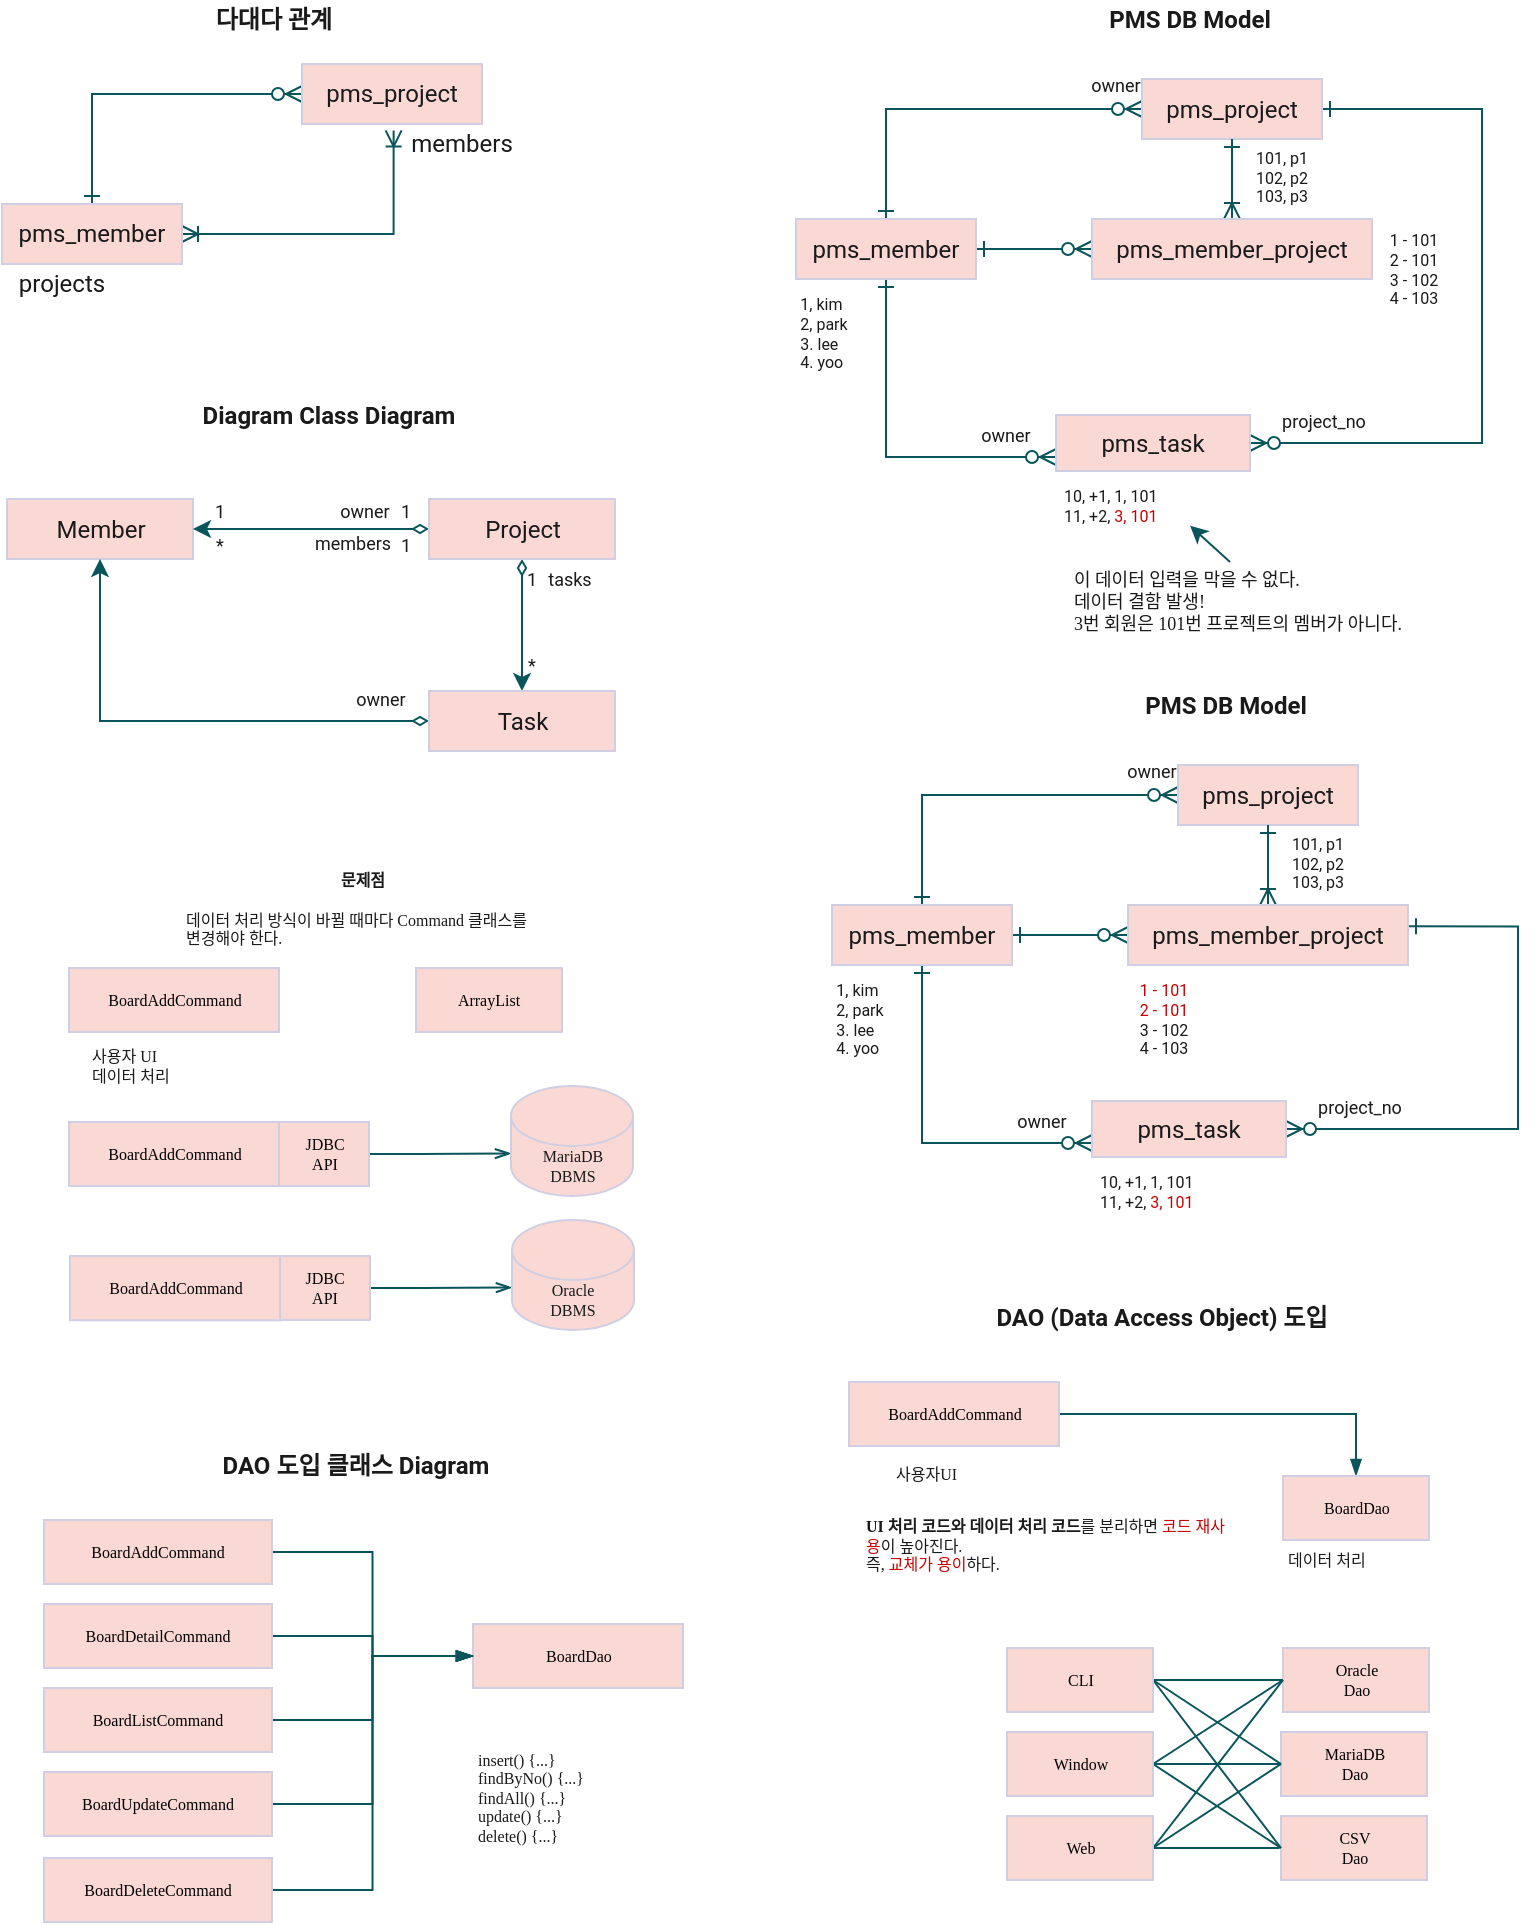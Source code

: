 <mxfile version="13.8.8" type="github">
  <diagram id="bv3CeO_tGC9_oza_UIVR" name="Page-1">
    <mxGraphModel dx="2635" dy="548" grid="0" gridSize="10" guides="1" tooltips="1" connect="1" arrows="1" fold="1" page="1" pageScale="1" pageWidth="827" pageHeight="1169" math="0" shadow="0">
      <root>
        <mxCell id="0" />
        <mxCell id="1" parent="0" />
        <mxCell id="i2YeTGJzw7r1mUH0NJK0-3" style="edgeStyle=orthogonalEdgeStyle;rounded=0;orthogonalLoop=1;jettySize=auto;html=1;entryX=0.509;entryY=1.107;entryDx=0;entryDy=0;entryPerimeter=0;endArrow=ERoneToMany;endFill=0;startArrow=ERoneToMany;startFill=0;strokeColor=#09555B;fontColor=#1A1A1A;fontFamily=Roboto;fontSource=https%3A%2F%2Ffonts.googleapis.com%2Fcss%3Ffamily%3DRoboto;" edge="1" parent="1" source="i2YeTGJzw7r1mUH0NJK0-1" target="i2YeTGJzw7r1mUH0NJK0-2">
          <mxGeometry relative="1" as="geometry" />
        </mxCell>
        <mxCell id="i2YeTGJzw7r1mUH0NJK0-4" style="edgeStyle=orthogonalEdgeStyle;rounded=0;orthogonalLoop=1;jettySize=auto;html=1;entryX=0;entryY=0.5;entryDx=0;entryDy=0;startArrow=ERone;startFill=0;endArrow=ERzeroToMany;endFill=1;strokeColor=#09555B;fontColor=#1A1A1A;fontFamily=Roboto;fontSource=https%3A%2F%2Ffonts.googleapis.com%2Fcss%3Ffamily%3DRoboto;" edge="1" parent="1" source="i2YeTGJzw7r1mUH0NJK0-1" target="i2YeTGJzw7r1mUH0NJK0-2">
          <mxGeometry relative="1" as="geometry">
            <Array as="points">
              <mxPoint x="-1574" y="87" />
            </Array>
          </mxGeometry>
        </mxCell>
        <mxCell id="i2YeTGJzw7r1mUH0NJK0-1" value="pms_member" style="rounded=0;whiteSpace=wrap;html=1;fillColor=#FAD9D5;strokeColor=#D0CEE2;fontColor=#1A1A1A;fontFamily=Roboto;fontSource=https%3A%2F%2Ffonts.googleapis.com%2Fcss%3Ffamily%3DRoboto;" vertex="1" parent="1">
          <mxGeometry x="-1619" y="142" width="90" height="30" as="geometry" />
        </mxCell>
        <mxCell id="i2YeTGJzw7r1mUH0NJK0-2" value="pms_project" style="rounded=0;whiteSpace=wrap;html=1;fillColor=#FAD9D5;strokeColor=#D0CEE2;fontColor=#1A1A1A;fontFamily=Roboto;fontSource=https%3A%2F%2Ffonts.googleapis.com%2Fcss%3Ffamily%3DRoboto;" vertex="1" parent="1">
          <mxGeometry x="-1469" y="72" width="90" height="30" as="geometry" />
        </mxCell>
        <mxCell id="i2YeTGJzw7r1mUH0NJK0-6" value="members" style="text;html=1;strokeColor=none;fillColor=none;align=center;verticalAlign=middle;whiteSpace=wrap;rounded=0;fontColor=#1A1A1A;fontFamily=Roboto;fontSource=https%3A%2F%2Ffonts.googleapis.com%2Fcss%3Ffamily%3DRoboto;" vertex="1" parent="1">
          <mxGeometry x="-1419" y="102" width="60" height="20" as="geometry" />
        </mxCell>
        <mxCell id="i2YeTGJzw7r1mUH0NJK0-7" value="projects" style="text;html=1;strokeColor=none;fillColor=none;align=center;verticalAlign=middle;whiteSpace=wrap;rounded=0;fontColor=#1A1A1A;fontFamily=Roboto;fontSource=https%3A%2F%2Ffonts.googleapis.com%2Fcss%3Ffamily%3DRoboto;" vertex="1" parent="1">
          <mxGeometry x="-1619" y="172" width="60" height="20" as="geometry" />
        </mxCell>
        <mxCell id="i2YeTGJzw7r1mUH0NJK0-9" style="edgeStyle=orthogonalEdgeStyle;rounded=0;orthogonalLoop=1;jettySize=auto;html=1;entryX=0;entryY=0.5;entryDx=0;entryDy=0;startArrow=ERone;startFill=0;endArrow=ERzeroToMany;endFill=1;strokeColor=#09555B;fontColor=#1A1A1A;fontFamily=Roboto;fontSource=https%3A%2F%2Ffonts.googleapis.com%2Fcss%3Ffamily%3DRoboto;" edge="1" parent="1" source="i2YeTGJzw7r1mUH0NJK0-10" target="i2YeTGJzw7r1mUH0NJK0-11">
          <mxGeometry relative="1" as="geometry">
            <Array as="points">
              <mxPoint x="-1177" y="94.5" />
            </Array>
          </mxGeometry>
        </mxCell>
        <mxCell id="i2YeTGJzw7r1mUH0NJK0-15" style="edgeStyle=orthogonalEdgeStyle;curved=0;rounded=1;sketch=0;orthogonalLoop=1;jettySize=auto;html=1;entryX=0;entryY=0.5;entryDx=0;entryDy=0;endArrow=ERzeroToMany;endFill=1;startArrow=ERone;startFill=0;strokeColor=#09555B;fontColor=#1A1A1A;fontFamily=Roboto;fontSource=https%3A%2F%2Ffonts.googleapis.com%2Fcss%3Ffamily%3DRoboto;" edge="1" parent="1" source="i2YeTGJzw7r1mUH0NJK0-10" target="i2YeTGJzw7r1mUH0NJK0-14">
          <mxGeometry relative="1" as="geometry" />
        </mxCell>
        <mxCell id="i2YeTGJzw7r1mUH0NJK0-22" style="edgeStyle=orthogonalEdgeStyle;rounded=0;sketch=0;orthogonalLoop=1;jettySize=auto;html=1;entryX=0;entryY=0.75;entryDx=0;entryDy=0;fontSize=12;endArrow=ERzeroToMany;endFill=1;startArrow=ERone;startFill=0;strokeColor=#09555B;fontColor=#1A1A1A;fontFamily=Roboto;fontSource=https%3A%2F%2Ffonts.googleapis.com%2Fcss%3Ffamily%3DRoboto;" edge="1" parent="1" source="i2YeTGJzw7r1mUH0NJK0-10" target="i2YeTGJzw7r1mUH0NJK0-21">
          <mxGeometry relative="1" as="geometry">
            <Array as="points">
              <mxPoint x="-1177" y="268.5" />
            </Array>
          </mxGeometry>
        </mxCell>
        <mxCell id="i2YeTGJzw7r1mUH0NJK0-10" value="pms_member" style="rounded=0;whiteSpace=wrap;html=1;fillColor=#FAD9D5;strokeColor=#D0CEE2;fontColor=#1A1A1A;fontFamily=Roboto;fontSource=https%3A%2F%2Ffonts.googleapis.com%2Fcss%3Ffamily%3DRoboto;" vertex="1" parent="1">
          <mxGeometry x="-1222" y="149.5" width="90" height="30" as="geometry" />
        </mxCell>
        <mxCell id="i2YeTGJzw7r1mUH0NJK0-24" style="edgeStyle=orthogonalEdgeStyle;rounded=0;sketch=0;orthogonalLoop=1;jettySize=auto;html=1;fontSize=12;entryX=1;entryY=0.5;entryDx=0;entryDy=0;endArrow=ERzeroToMany;endFill=1;startArrow=ERone;startFill=0;strokeColor=#09555B;fontColor=#1A1A1A;fontFamily=Roboto;fontSource=https%3A%2F%2Ffonts.googleapis.com%2Fcss%3Ffamily%3DRoboto;" edge="1" parent="1" source="i2YeTGJzw7r1mUH0NJK0-11" target="i2YeTGJzw7r1mUH0NJK0-21">
          <mxGeometry relative="1" as="geometry">
            <mxPoint x="-900.2" y="271.1" as="targetPoint" />
            <Array as="points">
              <mxPoint x="-879" y="94.5" />
              <mxPoint x="-879" y="261.5" />
            </Array>
          </mxGeometry>
        </mxCell>
        <mxCell id="i2YeTGJzw7r1mUH0NJK0-11" value="pms_project" style="rounded=0;whiteSpace=wrap;html=1;fillColor=#FAD9D5;strokeColor=#D0CEE2;fontColor=#1A1A1A;fontFamily=Roboto;fontSource=https%3A%2F%2Ffonts.googleapis.com%2Fcss%3Ffamily%3DRoboto;" vertex="1" parent="1">
          <mxGeometry x="-1049" y="79.5" width="90" height="30" as="geometry" />
        </mxCell>
        <mxCell id="i2YeTGJzw7r1mUH0NJK0-16" style="edgeStyle=orthogonalEdgeStyle;curved=0;rounded=1;sketch=0;orthogonalLoop=1;jettySize=auto;html=1;entryX=0.5;entryY=1;entryDx=0;entryDy=0;startArrow=ERoneToMany;startFill=0;endArrow=ERone;endFill=0;strokeColor=#09555B;fontColor=#1A1A1A;fontFamily=Roboto;fontSource=https%3A%2F%2Ffonts.googleapis.com%2Fcss%3Ffamily%3DRoboto;" edge="1" parent="1" source="i2YeTGJzw7r1mUH0NJK0-14" target="i2YeTGJzw7r1mUH0NJK0-11">
          <mxGeometry relative="1" as="geometry" />
        </mxCell>
        <mxCell id="i2YeTGJzw7r1mUH0NJK0-14" value="pms_member_project" style="rounded=0;whiteSpace=wrap;html=1;fillColor=#FAD9D5;strokeColor=#D0CEE2;fontColor=#1A1A1A;fontFamily=Roboto;fontSource=https%3A%2F%2Ffonts.googleapis.com%2Fcss%3Ffamily%3DRoboto;" vertex="1" parent="1">
          <mxGeometry x="-1074" y="149.5" width="140" height="30" as="geometry" />
        </mxCell>
        <mxCell id="i2YeTGJzw7r1mUH0NJK0-18" value="owner" style="text;html=1;strokeColor=none;fillColor=none;align=center;verticalAlign=middle;whiteSpace=wrap;rounded=0;sketch=0;fontSize=9;fontColor=#1A1A1A;fontFamily=Roboto;fontSource=https%3A%2F%2Ffonts.googleapis.com%2Fcss%3Ffamily%3DRoboto;" vertex="1" parent="1">
          <mxGeometry x="-1082" y="72.5" width="40" height="20" as="geometry" />
        </mxCell>
        <mxCell id="i2YeTGJzw7r1mUH0NJK0-19" value="다대다 관계" style="text;html=1;strokeColor=none;fillColor=none;align=center;verticalAlign=middle;whiteSpace=wrap;rounded=0;sketch=0;fontSize=12;fontStyle=1;fontColor=#1A1A1A;fontFamily=Noto Sans KR;fontSource=https%3A%2F%2Ffonts.googleapis.com%2Fcss%3Ffamily%3DNoto%2BSans%2BKR;" vertex="1" parent="1">
          <mxGeometry x="-1540" y="40" width="114" height="20" as="geometry" />
        </mxCell>
        <mxCell id="i2YeTGJzw7r1mUH0NJK0-20" value="PMS DB Model" style="text;html=1;strokeColor=none;fillColor=none;align=center;verticalAlign=middle;whiteSpace=wrap;rounded=0;sketch=0;fontSize=12;fontStyle=1;fontColor=#1A1A1A;fontFamily=Roboto;fontSource=https%3A%2F%2Ffonts.googleapis.com%2Fcss%3Ffamily%3DRoboto;" vertex="1" parent="1">
          <mxGeometry x="-1082" y="40" width="114" height="20" as="geometry" />
        </mxCell>
        <mxCell id="i2YeTGJzw7r1mUH0NJK0-21" value="pms_task" style="rounded=0;whiteSpace=wrap;html=1;sketch=0;fontSize=12;fillColor=#FAD9D5;strokeColor=#D0CEE2;fontColor=#1A1A1A;fontFamily=Roboto;fontSource=https%3A%2F%2Ffonts.googleapis.com%2Fcss%3Ffamily%3DRoboto;" vertex="1" parent="1">
          <mxGeometry x="-1092" y="247.5" width="97" height="28" as="geometry" />
        </mxCell>
        <mxCell id="i2YeTGJzw7r1mUH0NJK0-25" value="Diagram Class Diagram" style="text;html=1;strokeColor=none;fillColor=none;align=center;verticalAlign=middle;whiteSpace=wrap;rounded=0;sketch=0;fontSize=12;fontStyle=1;fontColor=#1A1A1A;fontFamily=Roboto;fontSource=https%3A%2F%2Ffonts.googleapis.com%2Fcss%3Ffamily%3DRoboto;" vertex="1" parent="1">
          <mxGeometry x="-1532.5" y="237.5" width="153" height="20" as="geometry" />
        </mxCell>
        <mxCell id="i2YeTGJzw7r1mUH0NJK0-26" value="Member" style="rounded=0;whiteSpace=wrap;html=1;sketch=0;fontSize=12;fillColor=#FAD9D5;strokeColor=#D0CEE2;fontColor=#1A1A1A;fontFamily=Roboto;fontSource=https%3A%2F%2Ffonts.googleapis.com%2Fcss%3Ffamily%3DRoboto;" vertex="1" parent="1">
          <mxGeometry x="-1616.5" y="289.5" width="93" height="30" as="geometry" />
        </mxCell>
        <mxCell id="i2YeTGJzw7r1mUH0NJK0-29" style="edgeStyle=orthogonalEdgeStyle;curved=0;rounded=1;sketch=0;orthogonalLoop=1;jettySize=auto;html=1;entryX=1;entryY=0.5;entryDx=0;entryDy=0;startArrow=diamondThin;startFill=0;strokeColor=#09555B;fontColor=#1A1A1A;fontFamily=Roboto;fontSource=https%3A%2F%2Ffonts.googleapis.com%2Fcss%3Ffamily%3DRoboto;" edge="1" parent="1" source="i2YeTGJzw7r1mUH0NJK0-27" target="i2YeTGJzw7r1mUH0NJK0-26">
          <mxGeometry relative="1" as="geometry" />
        </mxCell>
        <mxCell id="i2YeTGJzw7r1mUH0NJK0-30" style="edgeStyle=orthogonalEdgeStyle;curved=0;rounded=1;sketch=0;orthogonalLoop=1;jettySize=auto;html=1;startArrow=diamondThin;startFill=0;strokeColor=#09555B;fontColor=#1A1A1A;fontFamily=Roboto;fontSource=https%3A%2F%2Ffonts.googleapis.com%2Fcss%3Ffamily%3DRoboto;" edge="1" parent="1" source="i2YeTGJzw7r1mUH0NJK0-27" target="i2YeTGJzw7r1mUH0NJK0-28">
          <mxGeometry relative="1" as="geometry" />
        </mxCell>
        <mxCell id="i2YeTGJzw7r1mUH0NJK0-27" value="Project" style="rounded=0;whiteSpace=wrap;html=1;sketch=0;fontSize=12;fillColor=#FAD9D5;strokeColor=#D0CEE2;fontColor=#1A1A1A;fontFamily=Roboto;fontSource=https%3A%2F%2Ffonts.googleapis.com%2Fcss%3Ffamily%3DRoboto;" vertex="1" parent="1">
          <mxGeometry x="-1405.5" y="289.5" width="93" height="30" as="geometry" />
        </mxCell>
        <mxCell id="i2YeTGJzw7r1mUH0NJK0-31" style="edgeStyle=orthogonalEdgeStyle;rounded=0;sketch=0;orthogonalLoop=1;jettySize=auto;html=1;startArrow=diamondThin;startFill=0;strokeColor=#09555B;fontColor=#1A1A1A;fontFamily=Roboto;fontSource=https%3A%2F%2Ffonts.googleapis.com%2Fcss%3Ffamily%3DRoboto;" edge="1" parent="1" source="i2YeTGJzw7r1mUH0NJK0-28" target="i2YeTGJzw7r1mUH0NJK0-26">
          <mxGeometry relative="1" as="geometry" />
        </mxCell>
        <mxCell id="i2YeTGJzw7r1mUH0NJK0-28" value="Task" style="rounded=0;whiteSpace=wrap;html=1;sketch=0;fontSize=12;fillColor=#FAD9D5;strokeColor=#D0CEE2;fontColor=#1A1A1A;fontFamily=Roboto;fontSource=https%3A%2F%2Ffonts.googleapis.com%2Fcss%3Ffamily%3DRoboto;" vertex="1" parent="1">
          <mxGeometry x="-1405.5" y="385.5" width="93" height="30" as="geometry" />
        </mxCell>
        <mxCell id="i2YeTGJzw7r1mUH0NJK0-32" value="tasks" style="text;html=1;strokeColor=none;fillColor=none;align=center;verticalAlign=middle;whiteSpace=wrap;rounded=0;sketch=0;fontSize=9;fontColor=#1A1A1A;fontFamily=Roboto;fontSource=https%3A%2F%2Ffonts.googleapis.com%2Fcss%3Ffamily%3DRoboto;" vertex="1" parent="1">
          <mxGeometry x="-1355.5" y="319.5" width="40" height="20" as="geometry" />
        </mxCell>
        <mxCell id="i2YeTGJzw7r1mUH0NJK0-33" value="members" style="text;html=1;strokeColor=none;fillColor=none;align=center;verticalAlign=middle;whiteSpace=wrap;rounded=0;sketch=0;fontSize=9;fontColor=#1A1A1A;fontFamily=Roboto;fontSource=https%3A%2F%2Ffonts.googleapis.com%2Fcss%3Ffamily%3DRoboto;" vertex="1" parent="1">
          <mxGeometry x="-1464.5" y="301.5" width="40.5" height="20" as="geometry" />
        </mxCell>
        <mxCell id="i2YeTGJzw7r1mUH0NJK0-34" value="owner" style="text;html=1;strokeColor=none;fillColor=none;align=center;verticalAlign=middle;whiteSpace=wrap;rounded=0;sketch=0;fontSize=9;fontColor=#1A1A1A;fontFamily=Roboto;fontSource=https%3A%2F%2Ffonts.googleapis.com%2Fcss%3Ffamily%3DRoboto;" vertex="1" parent="1">
          <mxGeometry x="-1458.5" y="285.5" width="40.5" height="20" as="geometry" />
        </mxCell>
        <mxCell id="i2YeTGJzw7r1mUH0NJK0-35" value="owner" style="text;html=1;strokeColor=none;fillColor=none;align=center;verticalAlign=middle;whiteSpace=wrap;rounded=0;sketch=0;fontSize=9;fontColor=#1A1A1A;fontFamily=Roboto;fontSource=https%3A%2F%2Ffonts.googleapis.com%2Fcss%3Ffamily%3DRoboto;" vertex="1" parent="1">
          <mxGeometry x="-1450" y="379.5" width="40.5" height="20" as="geometry" />
        </mxCell>
        <mxCell id="i2YeTGJzw7r1mUH0NJK0-41" value="&lt;font style=&quot;font-size: 9px&quot;&gt;1&lt;/font&gt;" style="text;html=1;strokeColor=none;fillColor=none;align=center;verticalAlign=middle;whiteSpace=wrap;rounded=0;sketch=0;fontSize=8;fontColor=#1A1A1A;fontFamily=Roboto;fontSource=https%3A%2F%2Ffonts.googleapis.com%2Fcss%3Ffamily%3DRoboto;" vertex="1" parent="1">
          <mxGeometry x="-1516.5" y="289.5" width="12" height="13" as="geometry" />
        </mxCell>
        <mxCell id="i2YeTGJzw7r1mUH0NJK0-42" value="&lt;font style=&quot;font-size: 9px&quot;&gt;1&lt;/font&gt;" style="text;html=1;strokeColor=none;fillColor=none;align=center;verticalAlign=middle;whiteSpace=wrap;rounded=0;sketch=0;fontSize=8;fontColor=#1A1A1A;fontFamily=Roboto;fontSource=https%3A%2F%2Ffonts.googleapis.com%2Fcss%3Ffamily%3DRoboto;" vertex="1" parent="1">
          <mxGeometry x="-1423.5" y="289" width="12" height="13" as="geometry" />
        </mxCell>
        <mxCell id="i2YeTGJzw7r1mUH0NJK0-43" value="&lt;font style=&quot;font-size: 9px&quot;&gt;*&lt;/font&gt;" style="text;html=1;strokeColor=none;fillColor=none;align=center;verticalAlign=middle;whiteSpace=wrap;rounded=0;sketch=0;fontSize=8;fontColor=#1A1A1A;fontFamily=Roboto;fontSource=https%3A%2F%2Ffonts.googleapis.com%2Fcss%3Ffamily%3DRoboto;" vertex="1" parent="1">
          <mxGeometry x="-1516.5" y="306.5" width="12" height="13" as="geometry" />
        </mxCell>
        <mxCell id="i2YeTGJzw7r1mUH0NJK0-44" value="&lt;font style=&quot;font-size: 9px&quot;&gt;1&lt;/font&gt;" style="text;html=1;strokeColor=none;fillColor=none;align=center;verticalAlign=middle;whiteSpace=wrap;rounded=0;sketch=0;fontSize=8;fontColor=#1A1A1A;fontFamily=Roboto;fontSource=https%3A%2F%2Ffonts.googleapis.com%2Fcss%3Ffamily%3DRoboto;" vertex="1" parent="1">
          <mxGeometry x="-1423.5" y="306.5" width="12" height="13" as="geometry" />
        </mxCell>
        <mxCell id="i2YeTGJzw7r1mUH0NJK0-45" value="&lt;font style=&quot;font-size: 9px&quot;&gt;1&lt;/font&gt;" style="text;html=1;strokeColor=none;fillColor=none;align=center;verticalAlign=middle;whiteSpace=wrap;rounded=0;sketch=0;fontSize=8;fontColor=#1A1A1A;fontFamily=Roboto;fontSource=https%3A%2F%2Ffonts.googleapis.com%2Fcss%3Ffamily%3DRoboto;" vertex="1" parent="1">
          <mxGeometry x="-1360.5" y="323" width="12" height="13" as="geometry" />
        </mxCell>
        <mxCell id="i2YeTGJzw7r1mUH0NJK0-46" value="&lt;font style=&quot;font-size: 9px&quot;&gt;*&lt;/font&gt;" style="text;html=1;strokeColor=none;fillColor=none;align=center;verticalAlign=middle;whiteSpace=wrap;rounded=0;sketch=0;fontSize=8;fontColor=#1A1A1A;fontFamily=Roboto;fontSource=https%3A%2F%2Ffonts.googleapis.com%2Fcss%3Ffamily%3DRoboto;" vertex="1" parent="1">
          <mxGeometry x="-1360.5" y="366.5" width="12" height="13" as="geometry" />
        </mxCell>
        <mxCell id="i2YeTGJzw7r1mUH0NJK0-49" value="owner" style="text;html=1;strokeColor=none;fillColor=none;align=center;verticalAlign=middle;whiteSpace=wrap;rounded=0;sketch=0;fontSize=9;fontColor=#1A1A1A;fontFamily=Roboto;fontSource=https%3A%2F%2Ffonts.googleapis.com%2Fcss%3Ffamily%3DRoboto;" vertex="1" parent="1">
          <mxGeometry x="-1137" y="247.5" width="40" height="20" as="geometry" />
        </mxCell>
        <mxCell id="i2YeTGJzw7r1mUH0NJK0-50" value="project_no" style="text;html=1;strokeColor=none;fillColor=none;align=center;verticalAlign=middle;whiteSpace=wrap;rounded=0;sketch=0;fontSize=9;fontColor=#1A1A1A;fontFamily=Roboto;fontSource=https%3A%2F%2Ffonts.googleapis.com%2Fcss%3Ffamily%3DRoboto;" vertex="1" parent="1">
          <mxGeometry x="-984" y="241" width="52" height="20" as="geometry" />
        </mxCell>
        <mxCell id="i2YeTGJzw7r1mUH0NJK0-51" value="&lt;font style=&quot;font-size: 8px&quot;&gt;101, p1&lt;br style=&quot;font-size: 8px&quot;&gt;102, p2&lt;br style=&quot;font-size: 8px&quot;&gt;103, p3&lt;/font&gt;" style="text;html=1;strokeColor=none;fillColor=none;align=center;verticalAlign=middle;whiteSpace=wrap;rounded=0;sketch=0;fontSize=8;fontFamily=Roboto;fontSource=https%3A%2F%2Ffonts.googleapis.com%2Fcss%3Ffamily%3DRoboto;fontColor=#1A1A1A;" vertex="1" parent="1">
          <mxGeometry x="-1005" y="119" width="52" height="20" as="geometry" />
        </mxCell>
        <mxCell id="i2YeTGJzw7r1mUH0NJK0-52" value="&lt;div style=&quot;text-align: left&quot;&gt;&lt;span&gt;1, kim&lt;/span&gt;&lt;/div&gt;&lt;div style=&quot;text-align: left&quot;&gt;&lt;span&gt;2, park&lt;/span&gt;&lt;/div&gt;&lt;div style=&quot;text-align: left&quot;&gt;&lt;span&gt;3. lee&lt;/span&gt;&lt;/div&gt;&lt;div style=&quot;text-align: left&quot;&gt;&lt;span&gt;4. yoo&lt;/span&gt;&lt;/div&gt;" style="text;html=1;strokeColor=none;fillColor=none;align=center;verticalAlign=middle;whiteSpace=wrap;rounded=0;sketch=0;fontSize=8;fontFamily=Roboto;fontSource=https%3A%2F%2Ffonts.googleapis.com%2Fcss%3Ffamily%3DRoboto;fontColor=#1A1A1A;" vertex="1" parent="1">
          <mxGeometry x="-1234" y="197" width="52" height="20" as="geometry" />
        </mxCell>
        <mxCell id="i2YeTGJzw7r1mUH0NJK0-53" value="&lt;div style=&quot;text-align: left&quot;&gt;&lt;span&gt;1 - 101&lt;/span&gt;&lt;/div&gt;&lt;div style=&quot;text-align: left&quot;&gt;&lt;span&gt;2 - 101&lt;/span&gt;&lt;/div&gt;&lt;div style=&quot;text-align: left&quot;&gt;&lt;span&gt;3 - 102&lt;/span&gt;&lt;/div&gt;&lt;div style=&quot;text-align: left&quot;&gt;&lt;span&gt;4 - 103&lt;/span&gt;&lt;/div&gt;" style="text;html=1;strokeColor=none;fillColor=none;align=center;verticalAlign=middle;whiteSpace=wrap;rounded=0;sketch=0;fontSize=8;fontFamily=Roboto;fontSource=https%3A%2F%2Ffonts.googleapis.com%2Fcss%3Ffamily%3DRoboto;fontColor=#1A1A1A;" vertex="1" parent="1">
          <mxGeometry x="-939" y="165" width="52" height="20" as="geometry" />
        </mxCell>
        <mxCell id="i2YeTGJzw7r1mUH0NJK0-55" value="&lt;div&gt;10, +1, 1, 101&lt;/div&gt;&lt;div&gt;11, +2, &lt;font color=&quot;#cc0000&quot;&gt;3, 101&lt;/font&gt;&lt;/div&gt;" style="text;html=1;strokeColor=none;fillColor=none;align=left;verticalAlign=middle;whiteSpace=wrap;rounded=0;sketch=0;fontSize=8;fontFamily=Roboto;fontSource=https%3A%2F%2Ffonts.googleapis.com%2Fcss%3Ffamily%3DRoboto;fontColor=#1A1A1A;" vertex="1" parent="1">
          <mxGeometry x="-1090" y="283" width="68" height="20" as="geometry" />
        </mxCell>
        <mxCell id="i2YeTGJzw7r1mUH0NJK0-56" value="&lt;font style=&quot;font-size: 9px&quot;&gt;이 데이터 입력을 막을 수 없다. &lt;br style=&quot;font-size: 9px&quot;&gt;데이터 결함 발생!&lt;br style=&quot;font-size: 9px&quot;&gt;3번 회원은 101번 프로젝트의 멤버가 아니다.&lt;/font&gt;" style="text;html=1;strokeColor=none;fillColor=none;align=left;verticalAlign=middle;whiteSpace=wrap;rounded=0;sketch=0;fontSize=8;fontColor=#1A1A1A;fontFamily=Noto Sans KR;fontSource=https%3A%2F%2Ffonts.googleapis.com%2Fcss%3Ffamily%3DNoto%2BSans%2BKR;" vertex="1" parent="1">
          <mxGeometry x="-1085" y="321" width="204" height="40" as="geometry" />
        </mxCell>
        <mxCell id="i2YeTGJzw7r1mUH0NJK0-58" value="" style="endArrow=classic;html=1;fontSize=8;fontColor=#1A1A1A;entryX=0.956;entryY=0.99;entryDx=0;entryDy=0;entryPerimeter=0;strokeColor=#09555B;fontFamily=Roboto;fontSource=https%3A%2F%2Ffonts.googleapis.com%2Fcss%3Ffamily%3DRoboto;" edge="1" parent="1" source="i2YeTGJzw7r1mUH0NJK0-56" target="i2YeTGJzw7r1mUH0NJK0-55">
          <mxGeometry width="50" height="50" relative="1" as="geometry">
            <mxPoint x="-1011" y="322" as="sourcePoint" />
            <mxPoint x="-961" y="272" as="targetPoint" />
          </mxGeometry>
        </mxCell>
        <mxCell id="i2YeTGJzw7r1mUH0NJK0-60" style="edgeStyle=orthogonalEdgeStyle;rounded=0;orthogonalLoop=1;jettySize=auto;html=1;entryX=0;entryY=0.5;entryDx=0;entryDy=0;startArrow=ERone;startFill=0;endArrow=ERzeroToMany;endFill=1;strokeColor=#09555B;fontColor=#1A1A1A;fontFamily=Roboto;fontSource=https%3A%2F%2Ffonts.googleapis.com%2Fcss%3Ffamily%3DRoboto;" edge="1" parent="1" source="i2YeTGJzw7r1mUH0NJK0-63" target="i2YeTGJzw7r1mUH0NJK0-65">
          <mxGeometry relative="1" as="geometry">
            <Array as="points">
              <mxPoint x="-1159" y="437.5" />
            </Array>
          </mxGeometry>
        </mxCell>
        <mxCell id="i2YeTGJzw7r1mUH0NJK0-61" style="edgeStyle=orthogonalEdgeStyle;curved=0;rounded=1;sketch=0;orthogonalLoop=1;jettySize=auto;html=1;entryX=0;entryY=0.5;entryDx=0;entryDy=0;endArrow=ERzeroToMany;endFill=1;startArrow=ERone;startFill=0;strokeColor=#09555B;fontColor=#1A1A1A;fontFamily=Roboto;fontSource=https%3A%2F%2Ffonts.googleapis.com%2Fcss%3Ffamily%3DRoboto;" edge="1" parent="1" source="i2YeTGJzw7r1mUH0NJK0-63" target="i2YeTGJzw7r1mUH0NJK0-67">
          <mxGeometry relative="1" as="geometry" />
        </mxCell>
        <mxCell id="i2YeTGJzw7r1mUH0NJK0-62" style="edgeStyle=orthogonalEdgeStyle;rounded=0;sketch=0;orthogonalLoop=1;jettySize=auto;html=1;entryX=0;entryY=0.75;entryDx=0;entryDy=0;fontSize=12;endArrow=ERzeroToMany;endFill=1;startArrow=ERone;startFill=0;strokeColor=#09555B;fontColor=#1A1A1A;fontFamily=Roboto;fontSource=https%3A%2F%2Ffonts.googleapis.com%2Fcss%3Ffamily%3DRoboto;" edge="1" parent="1" source="i2YeTGJzw7r1mUH0NJK0-63" target="i2YeTGJzw7r1mUH0NJK0-70">
          <mxGeometry relative="1" as="geometry">
            <Array as="points">
              <mxPoint x="-1159" y="611.5" />
            </Array>
          </mxGeometry>
        </mxCell>
        <mxCell id="i2YeTGJzw7r1mUH0NJK0-63" value="pms_member" style="rounded=0;whiteSpace=wrap;html=1;fillColor=#FAD9D5;strokeColor=#D0CEE2;fontColor=#1A1A1A;fontFamily=Roboto;fontSource=https%3A%2F%2Ffonts.googleapis.com%2Fcss%3Ffamily%3DRoboto;" vertex="1" parent="1">
          <mxGeometry x="-1204" y="492.5" width="90" height="30" as="geometry" />
        </mxCell>
        <mxCell id="i2YeTGJzw7r1mUH0NJK0-64" style="edgeStyle=orthogonalEdgeStyle;rounded=0;sketch=0;orthogonalLoop=1;jettySize=auto;html=1;fontSize=12;entryX=1;entryY=0.5;entryDx=0;entryDy=0;endArrow=ERzeroToMany;endFill=1;startArrow=ERone;startFill=0;strokeColor=#09555B;fontColor=#1A1A1A;fontFamily=Roboto;fontSource=https%3A%2F%2Ffonts.googleapis.com%2Fcss%3Ffamily%3DRoboto;exitX=1;exitY=0.356;exitDx=0;exitDy=0;exitPerimeter=0;" edge="1" parent="1" source="i2YeTGJzw7r1mUH0NJK0-67" target="i2YeTGJzw7r1mUH0NJK0-70">
          <mxGeometry relative="1" as="geometry">
            <mxPoint x="-882.2" y="614.1" as="targetPoint" />
            <Array as="points">
              <mxPoint x="-861" y="503" />
              <mxPoint x="-861" y="605" />
            </Array>
          </mxGeometry>
        </mxCell>
        <mxCell id="i2YeTGJzw7r1mUH0NJK0-65" value="pms_project" style="rounded=0;whiteSpace=wrap;html=1;fillColor=#FAD9D5;strokeColor=#D0CEE2;fontColor=#1A1A1A;fontFamily=Roboto;fontSource=https%3A%2F%2Ffonts.googleapis.com%2Fcss%3Ffamily%3DRoboto;" vertex="1" parent="1">
          <mxGeometry x="-1031" y="422.5" width="90" height="30" as="geometry" />
        </mxCell>
        <mxCell id="i2YeTGJzw7r1mUH0NJK0-66" style="edgeStyle=orthogonalEdgeStyle;curved=0;rounded=1;sketch=0;orthogonalLoop=1;jettySize=auto;html=1;entryX=0.5;entryY=1;entryDx=0;entryDy=0;startArrow=ERoneToMany;startFill=0;endArrow=ERone;endFill=0;strokeColor=#09555B;fontColor=#1A1A1A;fontFamily=Roboto;fontSource=https%3A%2F%2Ffonts.googleapis.com%2Fcss%3Ffamily%3DRoboto;" edge="1" parent="1" source="i2YeTGJzw7r1mUH0NJK0-67" target="i2YeTGJzw7r1mUH0NJK0-65">
          <mxGeometry relative="1" as="geometry" />
        </mxCell>
        <mxCell id="i2YeTGJzw7r1mUH0NJK0-67" value="pms_member_project" style="rounded=0;whiteSpace=wrap;html=1;fillColor=#FAD9D5;strokeColor=#D0CEE2;fontColor=#1A1A1A;fontFamily=Roboto;fontSource=https%3A%2F%2Ffonts.googleapis.com%2Fcss%3Ffamily%3DRoboto;" vertex="1" parent="1">
          <mxGeometry x="-1056" y="492.5" width="140" height="30" as="geometry" />
        </mxCell>
        <mxCell id="i2YeTGJzw7r1mUH0NJK0-68" value="owner" style="text;html=1;strokeColor=none;fillColor=none;align=center;verticalAlign=middle;whiteSpace=wrap;rounded=0;sketch=0;fontSize=9;fontColor=#1A1A1A;fontFamily=Roboto;fontSource=https%3A%2F%2Ffonts.googleapis.com%2Fcss%3Ffamily%3DRoboto;" vertex="1" parent="1">
          <mxGeometry x="-1064" y="415.5" width="40" height="20" as="geometry" />
        </mxCell>
        <mxCell id="i2YeTGJzw7r1mUH0NJK0-69" value="PMS DB Model" style="text;html=1;strokeColor=none;fillColor=none;align=center;verticalAlign=middle;whiteSpace=wrap;rounded=0;sketch=0;fontSize=12;fontStyle=1;fontColor=#1A1A1A;fontFamily=Roboto;fontSource=https%3A%2F%2Ffonts.googleapis.com%2Fcss%3Ffamily%3DRoboto;" vertex="1" parent="1">
          <mxGeometry x="-1064" y="383" width="114" height="20" as="geometry" />
        </mxCell>
        <mxCell id="i2YeTGJzw7r1mUH0NJK0-70" value="pms_task" style="rounded=0;whiteSpace=wrap;html=1;sketch=0;fontSize=12;fillColor=#FAD9D5;strokeColor=#D0CEE2;fontColor=#1A1A1A;fontFamily=Roboto;fontSource=https%3A%2F%2Ffonts.googleapis.com%2Fcss%3Ffamily%3DRoboto;" vertex="1" parent="1">
          <mxGeometry x="-1074" y="590.5" width="97" height="28" as="geometry" />
        </mxCell>
        <mxCell id="i2YeTGJzw7r1mUH0NJK0-71" value="owner" style="text;html=1;strokeColor=none;fillColor=none;align=center;verticalAlign=middle;whiteSpace=wrap;rounded=0;sketch=0;fontSize=9;fontColor=#1A1A1A;fontFamily=Roboto;fontSource=https%3A%2F%2Ffonts.googleapis.com%2Fcss%3Ffamily%3DRoboto;" vertex="1" parent="1">
          <mxGeometry x="-1119" y="590.5" width="40" height="20" as="geometry" />
        </mxCell>
        <mxCell id="i2YeTGJzw7r1mUH0NJK0-72" value="project_no" style="text;html=1;strokeColor=none;fillColor=none;align=center;verticalAlign=middle;whiteSpace=wrap;rounded=0;sketch=0;fontSize=9;fontColor=#1A1A1A;fontFamily=Roboto;fontSource=https%3A%2F%2Ffonts.googleapis.com%2Fcss%3Ffamily%3DRoboto;" vertex="1" parent="1">
          <mxGeometry x="-966" y="584" width="52" height="20" as="geometry" />
        </mxCell>
        <mxCell id="i2YeTGJzw7r1mUH0NJK0-73" value="&lt;font style=&quot;font-size: 8px&quot;&gt;101, p1&lt;br style=&quot;font-size: 8px&quot;&gt;102, p2&lt;br style=&quot;font-size: 8px&quot;&gt;103, p3&lt;/font&gt;" style="text;html=1;strokeColor=none;fillColor=none;align=center;verticalAlign=middle;whiteSpace=wrap;rounded=0;sketch=0;fontSize=8;fontFamily=Roboto;fontSource=https%3A%2F%2Ffonts.googleapis.com%2Fcss%3Ffamily%3DRoboto;fontColor=#1A1A1A;" vertex="1" parent="1">
          <mxGeometry x="-987" y="462" width="52" height="20" as="geometry" />
        </mxCell>
        <mxCell id="i2YeTGJzw7r1mUH0NJK0-74" value="&lt;div style=&quot;text-align: left&quot;&gt;&lt;span&gt;1, kim&lt;/span&gt;&lt;/div&gt;&lt;div style=&quot;text-align: left&quot;&gt;&lt;span&gt;2, park&lt;/span&gt;&lt;/div&gt;&lt;div style=&quot;text-align: left&quot;&gt;&lt;span&gt;3. lee&lt;/span&gt;&lt;/div&gt;&lt;div style=&quot;text-align: left&quot;&gt;&lt;span&gt;4. yoo&lt;/span&gt;&lt;/div&gt;" style="text;html=1;strokeColor=none;fillColor=none;align=center;verticalAlign=middle;whiteSpace=wrap;rounded=0;sketch=0;fontSize=8;fontFamily=Roboto;fontSource=https%3A%2F%2Ffonts.googleapis.com%2Fcss%3Ffamily%3DRoboto;fontColor=#1A1A1A;" vertex="1" parent="1">
          <mxGeometry x="-1216" y="540" width="52" height="20" as="geometry" />
        </mxCell>
        <mxCell id="i2YeTGJzw7r1mUH0NJK0-75" value="&lt;div style=&quot;text-align: left&quot;&gt;&lt;span&gt;&lt;font color=&quot;#cc0000&quot;&gt;1 - 101&lt;/font&gt;&lt;/span&gt;&lt;/div&gt;&lt;div style=&quot;text-align: left&quot;&gt;&lt;span&gt;&lt;font color=&quot;#cc0000&quot;&gt;2 - 101&lt;/font&gt;&lt;/span&gt;&lt;/div&gt;&lt;div style=&quot;text-align: left&quot;&gt;&lt;span&gt;3 - 102&lt;/span&gt;&lt;/div&gt;&lt;div style=&quot;text-align: left&quot;&gt;&lt;span&gt;4 - 103&lt;/span&gt;&lt;/div&gt;" style="text;html=1;strokeColor=none;fillColor=none;align=center;verticalAlign=middle;whiteSpace=wrap;rounded=0;sketch=0;fontSize=8;fontFamily=Roboto;fontSource=https%3A%2F%2Ffonts.googleapis.com%2Fcss%3Ffamily%3DRoboto;fontColor=#1A1A1A;" vertex="1" parent="1">
          <mxGeometry x="-1064" y="540" width="52" height="20" as="geometry" />
        </mxCell>
        <mxCell id="i2YeTGJzw7r1mUH0NJK0-76" value="&lt;div&gt;10, +1, 1, 101&lt;/div&gt;&lt;div&gt;11, +2, &lt;font color=&quot;#cc0000&quot;&gt;3, 101&lt;/font&gt;&lt;/div&gt;" style="text;html=1;strokeColor=none;fillColor=none;align=left;verticalAlign=middle;whiteSpace=wrap;rounded=0;sketch=0;fontSize=8;fontFamily=Roboto;fontSource=https%3A%2F%2Ffonts.googleapis.com%2Fcss%3Ffamily%3DRoboto;fontColor=#1A1A1A;" vertex="1" parent="1">
          <mxGeometry x="-1072" y="626" width="68" height="20" as="geometry" />
        </mxCell>
        <mxCell id="i2YeTGJzw7r1mUH0NJK0-79" value="&lt;font&gt;BoardAddCommand&lt;/font&gt;" style="rounded=0;whiteSpace=wrap;html=1;sketch=0;strokeColor=#D0CEE2;fillColor=#FAD9D5;fontFamily=Noto Sans KR;fontSource=https%3A%2F%2Ffonts.googleapis.com%2Fcss%3Ffamily%3DNoto%2BSans%2BKR;fontSize=8;align=center;" vertex="1" parent="1">
          <mxGeometry x="-1585.5" y="524" width="105" height="32" as="geometry" />
        </mxCell>
        <mxCell id="i2YeTGJzw7r1mUH0NJK0-80" value="&lt;font&gt;ArrayList&lt;/font&gt;" style="rounded=0;whiteSpace=wrap;html=1;sketch=0;strokeColor=#D0CEE2;fillColor=#FAD9D5;fontFamily=Noto Sans KR;fontSource=https%3A%2F%2Ffonts.googleapis.com%2Fcss%3Ffamily%3DNoto%2BSans%2BKR;fontSize=8;align=center;" vertex="1" parent="1">
          <mxGeometry x="-1412" y="524" width="73" height="32" as="geometry" />
        </mxCell>
        <mxCell id="i2YeTGJzw7r1mUH0NJK0-81" value="&lt;font&gt;BoardAddCommand&lt;/font&gt;" style="rounded=0;whiteSpace=wrap;html=1;sketch=0;strokeColor=#D0CEE2;fillColor=#FAD9D5;fontFamily=Noto Sans KR;fontSource=https%3A%2F%2Ffonts.googleapis.com%2Fcss%3Ffamily%3DNoto%2BSans%2BKR;fontSize=8;align=center;" vertex="1" parent="1">
          <mxGeometry x="-1585.5" y="601" width="105" height="32" as="geometry" />
        </mxCell>
        <mxCell id="i2YeTGJzw7r1mUH0NJK0-89" style="edgeStyle=orthogonalEdgeStyle;curved=0;rounded=1;sketch=0;orthogonalLoop=1;jettySize=auto;html=1;entryX=0;entryY=0;entryDx=0;entryDy=33.75;entryPerimeter=0;endArrow=openThin;endFill=0;fontFamily=Noto Sans KR;fontSource=https%3A%2F%2Ffonts.googleapis.com%2Fcss%3Ffamily%3DNoto%2BSans%2BKR;fontSize=8;fontColor=#1A1A1A;strokeColor=#09555B;" edge="1" parent="1" source="i2YeTGJzw7r1mUH0NJK0-82" target="i2YeTGJzw7r1mUH0NJK0-84">
          <mxGeometry relative="1" as="geometry" />
        </mxCell>
        <mxCell id="i2YeTGJzw7r1mUH0NJK0-82" value="&lt;font&gt;JDBC&lt;br&gt;API&lt;br&gt;&lt;/font&gt;" style="rounded=0;whiteSpace=wrap;html=1;sketch=0;strokeColor=#D0CEE2;fillColor=#FAD9D5;fontFamily=Noto Sans KR;fontSource=https%3A%2F%2Ffonts.googleapis.com%2Fcss%3Ffamily%3DNoto%2BSans%2BKR;fontSize=8;align=center;" vertex="1" parent="1">
          <mxGeometry x="-1480.5" y="601" width="45" height="32" as="geometry" />
        </mxCell>
        <mxCell id="i2YeTGJzw7r1mUH0NJK0-84" value="MariaDB&lt;br&gt;DBMS" style="shape=cylinder3;whiteSpace=wrap;html=1;boundedLbl=1;backgroundOutline=1;size=15;rounded=0;sketch=0;strokeColor=#D0CEE2;fillColor=#FAD9D5;fontFamily=Noto Sans KR;fontSource=https%3A%2F%2Ffonts.googleapis.com%2Fcss%3Ffamily%3DNoto%2BSans%2BKR;fontSize=8;align=center;fontColor=#1A1A1A;" vertex="1" parent="1">
          <mxGeometry x="-1364.5" y="583" width="61" height="55" as="geometry" />
        </mxCell>
        <mxCell id="i2YeTGJzw7r1mUH0NJK0-90" value="&lt;font&gt;BoardAddCommand&lt;/font&gt;" style="rounded=0;whiteSpace=wrap;html=1;sketch=0;strokeColor=#D0CEE2;fillColor=#FAD9D5;fontFamily=Noto Sans KR;fontSource=https%3A%2F%2Ffonts.googleapis.com%2Fcss%3Ffamily%3DNoto%2BSans%2BKR;fontSize=8;align=center;" vertex="1" parent="1">
          <mxGeometry x="-1585" y="668" width="105.5" height="32.15" as="geometry" />
        </mxCell>
        <mxCell id="i2YeTGJzw7r1mUH0NJK0-91" style="edgeStyle=orthogonalEdgeStyle;curved=0;rounded=1;sketch=0;orthogonalLoop=1;jettySize=auto;html=1;entryX=0;entryY=0;entryDx=0;entryDy=33.75;entryPerimeter=0;endArrow=openThin;endFill=0;fontFamily=Noto Sans KR;fontSource=https%3A%2F%2Ffonts.googleapis.com%2Fcss%3Ffamily%3DNoto%2BSans%2BKR;fontSize=8;fontColor=#1A1A1A;strokeColor=#09555B;" edge="1" parent="1" source="i2YeTGJzw7r1mUH0NJK0-92" target="i2YeTGJzw7r1mUH0NJK0-93">
          <mxGeometry relative="1" as="geometry" />
        </mxCell>
        <mxCell id="i2YeTGJzw7r1mUH0NJK0-92" value="&lt;font&gt;JDBC&lt;br&gt;API&lt;br&gt;&lt;/font&gt;" style="rounded=0;whiteSpace=wrap;html=1;sketch=0;strokeColor=#D0CEE2;fillColor=#FAD9D5;fontFamily=Noto Sans KR;fontSource=https%3A%2F%2Ffonts.googleapis.com%2Fcss%3Ffamily%3DNoto%2BSans%2BKR;fontSize=8;align=center;" vertex="1" parent="1">
          <mxGeometry x="-1480" y="668" width="45" height="32" as="geometry" />
        </mxCell>
        <mxCell id="i2YeTGJzw7r1mUH0NJK0-93" value="Oracle&lt;br&gt;DBMS" style="shape=cylinder3;whiteSpace=wrap;html=1;boundedLbl=1;backgroundOutline=1;size=15;rounded=0;sketch=0;strokeColor=#D0CEE2;fillColor=#FAD9D5;fontFamily=Noto Sans KR;fontSource=https%3A%2F%2Ffonts.googleapis.com%2Fcss%3Ffamily%3DNoto%2BSans%2BKR;fontSize=8;align=center;fontColor=#1A1A1A;" vertex="1" parent="1">
          <mxGeometry x="-1364" y="650" width="61" height="55" as="geometry" />
        </mxCell>
        <mxCell id="i2YeTGJzw7r1mUH0NJK0-94" value="사용자 UI&lt;br&gt;데이터 처리" style="text;html=1;strokeColor=none;fillColor=none;align=left;verticalAlign=middle;whiteSpace=wrap;rounded=0;sketch=0;fontFamily=Noto Sans KR;fontSource=https%3A%2F%2Ffonts.googleapis.com%2Fcss%3Ffamily%3DNoto%2BSans%2BKR;fontSize=8;fontColor=#1A1A1A;" vertex="1" parent="1">
          <mxGeometry x="-1576.5" y="563" width="87" height="20" as="geometry" />
        </mxCell>
        <mxCell id="i2YeTGJzw7r1mUH0NJK0-95" value="&lt;div style=&quot;text-align: center&quot;&gt;&lt;b&gt;문제점&lt;br&gt;&lt;br&gt;&lt;/b&gt;&lt;/div&gt;데이터 처리 방식이 바뀔 때마다 Command 클래스를 변경해야 한다." style="text;html=1;strokeColor=none;fillColor=none;align=left;verticalAlign=middle;whiteSpace=wrap;rounded=0;sketch=0;fontFamily=Noto Sans KR;fontSource=https%3A%2F%2Ffonts.googleapis.com%2Fcss%3Ffamily%3DNoto%2BSans%2BKR;fontSize=8;fontColor=#1A1A1A;" vertex="1" parent="1">
          <mxGeometry x="-1529.5" y="474" width="179" height="41.5" as="geometry" />
        </mxCell>
        <mxCell id="i2YeTGJzw7r1mUH0NJK0-97" value="DAO (Data Access Object) 도입" style="text;html=1;strokeColor=none;fillColor=none;align=center;verticalAlign=middle;whiteSpace=wrap;rounded=0;sketch=0;fontSize=12;fontStyle=1;fontColor=#1A1A1A;fontFamily=Roboto;fontSource=https%3A%2F%2Ffonts.googleapis.com%2Fcss%3Ffamily%3DRoboto;" vertex="1" parent="1">
          <mxGeometry x="-1132.5" y="689" width="186" height="20" as="geometry" />
        </mxCell>
        <mxCell id="i2YeTGJzw7r1mUH0NJK0-124" style="edgeStyle=orthogonalEdgeStyle;rounded=0;sketch=0;orthogonalLoop=1;jettySize=auto;html=1;entryX=0.5;entryY=0;entryDx=0;entryDy=0;endArrow=blockThin;endFill=1;strokeColor=#09555B;fontColor=#000000;" edge="1" parent="1" source="i2YeTGJzw7r1mUH0NJK0-100" target="i2YeTGJzw7r1mUH0NJK0-101">
          <mxGeometry relative="1" as="geometry" />
        </mxCell>
        <mxCell id="i2YeTGJzw7r1mUH0NJK0-100" value="&lt;font&gt;BoardAddCommand&lt;/font&gt;" style="rounded=0;whiteSpace=wrap;html=1;sketch=0;strokeColor=#D0CEE2;fillColor=#FAD9D5;fontFamily=Noto Sans KR;fontSource=https%3A%2F%2Ffonts.googleapis.com%2Fcss%3Ffamily%3DNoto%2BSans%2BKR;fontSize=8;align=center;" vertex="1" parent="1">
          <mxGeometry x="-1195.5" y="731" width="105" height="32" as="geometry" />
        </mxCell>
        <mxCell id="i2YeTGJzw7r1mUH0NJK0-101" value="BoardDao" style="rounded=0;whiteSpace=wrap;html=1;sketch=0;strokeColor=#D0CEE2;fillColor=#FAD9D5;fontFamily=Noto Sans KR;fontSource=https%3A%2F%2Ffonts.googleapis.com%2Fcss%3Ffamily%3DNoto%2BSans%2BKR;fontSize=8;align=center;" vertex="1" parent="1">
          <mxGeometry x="-978.5" y="778" width="73" height="32" as="geometry" />
        </mxCell>
        <mxCell id="i2YeTGJzw7r1mUH0NJK0-102" value="데이터 처리" style="text;html=1;strokeColor=none;fillColor=none;align=left;verticalAlign=middle;whiteSpace=wrap;rounded=0;sketch=0;fontFamily=Noto Sans KR;fontSource=https%3A%2F%2Ffonts.googleapis.com%2Fcss%3Ffamily%3DNoto%2BSans%2BKR;fontSize=8;fontColor=#1A1A1A;" vertex="1" parent="1">
          <mxGeometry x="-978.5" y="810" width="87" height="20" as="geometry" />
        </mxCell>
        <mxCell id="i2YeTGJzw7r1mUH0NJK0-103" value="사용자UI" style="text;html=1;strokeColor=none;fillColor=none;align=left;verticalAlign=middle;whiteSpace=wrap;rounded=0;sketch=0;fontFamily=Noto Sans KR;fontSource=https%3A%2F%2Ffonts.googleapis.com%2Fcss%3Ffamily%3DNoto%2BSans%2BKR;fontSize=8;fontColor=#1A1A1A;" vertex="1" parent="1">
          <mxGeometry x="-1174" y="766.5" width="87" height="20" as="geometry" />
        </mxCell>
        <mxCell id="i2YeTGJzw7r1mUH0NJK0-104" value="&lt;b&gt;UI 처리 코드와 데이터 처리 코드&lt;/b&gt;를 분리하면 &lt;font color=&quot;#cc0000&quot;&gt;코드 재사용&lt;/font&gt;이 높아진다.&lt;br&gt;즉, &lt;font color=&quot;#cc0000&quot;&gt;교체가 용이&lt;/font&gt;하다." style="text;html=1;strokeColor=none;fillColor=none;align=left;verticalAlign=middle;whiteSpace=wrap;rounded=0;sketch=0;fontFamily=Noto Sans KR;fontSource=https%3A%2F%2Ffonts.googleapis.com%2Fcss%3Ffamily%3DNoto%2BSans%2BKR;fontSize=8;fontColor=#1A1A1A;" vertex="1" parent="1">
          <mxGeometry x="-1189" y="793" width="184.5" height="39" as="geometry" />
        </mxCell>
        <mxCell id="i2YeTGJzw7r1mUH0NJK0-105" value="Oracle&lt;br&gt;Dao" style="rounded=0;whiteSpace=wrap;html=1;sketch=0;strokeColor=#D0CEE2;fillColor=#FAD9D5;fontFamily=Noto Sans KR;fontSource=https%3A%2F%2Ffonts.googleapis.com%2Fcss%3Ffamily%3DNoto%2BSans%2BKR;fontSize=8;align=center;" vertex="1" parent="1">
          <mxGeometry x="-978.5" y="864" width="73" height="32" as="geometry" />
        </mxCell>
        <mxCell id="i2YeTGJzw7r1mUH0NJK0-106" value="CSV&lt;br&gt;Dao" style="rounded=0;whiteSpace=wrap;html=1;sketch=0;strokeColor=#D0CEE2;fillColor=#FAD9D5;fontFamily=Noto Sans KR;fontSource=https%3A%2F%2Ffonts.googleapis.com%2Fcss%3Ffamily%3DNoto%2BSans%2BKR;fontSize=8;align=center;" vertex="1" parent="1">
          <mxGeometry x="-979.5" y="948" width="73" height="32" as="geometry" />
        </mxCell>
        <mxCell id="i2YeTGJzw7r1mUH0NJK0-107" value="MariaDB&lt;br&gt;Dao" style="rounded=0;whiteSpace=wrap;html=1;sketch=0;strokeColor=#D0CEE2;fillColor=#FAD9D5;fontFamily=Noto Sans KR;fontSource=https%3A%2F%2Ffonts.googleapis.com%2Fcss%3Ffamily%3DNoto%2BSans%2BKR;fontSize=8;align=center;" vertex="1" parent="1">
          <mxGeometry x="-979.5" y="906" width="73" height="32" as="geometry" />
        </mxCell>
        <mxCell id="i2YeTGJzw7r1mUH0NJK0-111" style="rounded=1;sketch=0;orthogonalLoop=1;jettySize=auto;html=1;entryX=0;entryY=0.5;entryDx=0;entryDy=0;strokeColor=#09555B;fontColor=#000000;endArrow=none;endFill=0;" edge="1" parent="1" source="i2YeTGJzw7r1mUH0NJK0-108" target="i2YeTGJzw7r1mUH0NJK0-105">
          <mxGeometry relative="1" as="geometry" />
        </mxCell>
        <mxCell id="i2YeTGJzw7r1mUH0NJK0-115" style="edgeStyle=none;rounded=1;sketch=0;orthogonalLoop=1;jettySize=auto;html=1;entryX=0;entryY=0.5;entryDx=0;entryDy=0;endArrow=none;endFill=0;strokeColor=#09555B;fontColor=#000000;" edge="1" parent="1" target="i2YeTGJzw7r1mUH0NJK0-107">
          <mxGeometry relative="1" as="geometry">
            <mxPoint x="-1043.5" y="880" as="sourcePoint" />
          </mxGeometry>
        </mxCell>
        <mxCell id="i2YeTGJzw7r1mUH0NJK0-116" style="edgeStyle=none;rounded=1;sketch=0;orthogonalLoop=1;jettySize=auto;html=1;entryX=0;entryY=0.5;entryDx=0;entryDy=0;endArrow=none;endFill=0;strokeColor=#09555B;fontColor=#000000;exitX=1;exitY=0.5;exitDx=0;exitDy=0;" edge="1" parent="1" source="i2YeTGJzw7r1mUH0NJK0-108" target="i2YeTGJzw7r1mUH0NJK0-106">
          <mxGeometry relative="1" as="geometry" />
        </mxCell>
        <mxCell id="i2YeTGJzw7r1mUH0NJK0-108" value="CLI" style="rounded=0;whiteSpace=wrap;html=1;sketch=0;strokeColor=#D0CEE2;fillColor=#FAD9D5;fontFamily=Noto Sans KR;fontSource=https%3A%2F%2Ffonts.googleapis.com%2Fcss%3Ffamily%3DNoto%2BSans%2BKR;fontSize=8;align=center;" vertex="1" parent="1">
          <mxGeometry x="-1116.5" y="864" width="73" height="32" as="geometry" />
        </mxCell>
        <mxCell id="i2YeTGJzw7r1mUH0NJK0-117" style="edgeStyle=none;rounded=1;sketch=0;orthogonalLoop=1;jettySize=auto;html=1;entryX=0;entryY=0.5;entryDx=0;entryDy=0;endArrow=none;endFill=0;strokeColor=#09555B;fontColor=#000000;exitX=1;exitY=0.5;exitDx=0;exitDy=0;" edge="1" parent="1" source="i2YeTGJzw7r1mUH0NJK0-109" target="i2YeTGJzw7r1mUH0NJK0-105">
          <mxGeometry relative="1" as="geometry" />
        </mxCell>
        <mxCell id="i2YeTGJzw7r1mUH0NJK0-118" style="edgeStyle=none;rounded=1;sketch=0;orthogonalLoop=1;jettySize=auto;html=1;endArrow=none;endFill=0;strokeColor=#09555B;fontColor=#000000;" edge="1" parent="1" source="i2YeTGJzw7r1mUH0NJK0-109" target="i2YeTGJzw7r1mUH0NJK0-107">
          <mxGeometry relative="1" as="geometry" />
        </mxCell>
        <mxCell id="i2YeTGJzw7r1mUH0NJK0-119" style="edgeStyle=none;rounded=1;sketch=0;orthogonalLoop=1;jettySize=auto;html=1;entryX=0;entryY=0.5;entryDx=0;entryDy=0;endArrow=none;endFill=0;strokeColor=#09555B;fontColor=#000000;exitX=1;exitY=0.5;exitDx=0;exitDy=0;" edge="1" parent="1" source="i2YeTGJzw7r1mUH0NJK0-109" target="i2YeTGJzw7r1mUH0NJK0-106">
          <mxGeometry relative="1" as="geometry" />
        </mxCell>
        <mxCell id="i2YeTGJzw7r1mUH0NJK0-109" value="Window" style="rounded=0;whiteSpace=wrap;html=1;sketch=0;strokeColor=#D0CEE2;fillColor=#FAD9D5;fontFamily=Noto Sans KR;fontSource=https%3A%2F%2Ffonts.googleapis.com%2Fcss%3Ffamily%3DNoto%2BSans%2BKR;fontSize=8;align=center;" vertex="1" parent="1">
          <mxGeometry x="-1116.5" y="906" width="73" height="32" as="geometry" />
        </mxCell>
        <mxCell id="i2YeTGJzw7r1mUH0NJK0-120" style="edgeStyle=none;rounded=1;sketch=0;orthogonalLoop=1;jettySize=auto;html=1;entryX=0;entryY=0.5;entryDx=0;entryDy=0;endArrow=none;endFill=0;strokeColor=#09555B;fontColor=#000000;exitX=1;exitY=0.5;exitDx=0;exitDy=0;" edge="1" parent="1" source="i2YeTGJzw7r1mUH0NJK0-110" target="i2YeTGJzw7r1mUH0NJK0-105">
          <mxGeometry relative="1" as="geometry" />
        </mxCell>
        <mxCell id="i2YeTGJzw7r1mUH0NJK0-121" style="edgeStyle=none;rounded=1;sketch=0;orthogonalLoop=1;jettySize=auto;html=1;endArrow=none;endFill=0;strokeColor=#09555B;fontColor=#000000;" edge="1" parent="1" source="i2YeTGJzw7r1mUH0NJK0-110">
          <mxGeometry relative="1" as="geometry">
            <mxPoint x="-980.214" y="964" as="targetPoint" />
          </mxGeometry>
        </mxCell>
        <mxCell id="i2YeTGJzw7r1mUH0NJK0-122" style="edgeStyle=none;rounded=1;sketch=0;orthogonalLoop=1;jettySize=auto;html=1;entryX=0;entryY=0.5;entryDx=0;entryDy=0;endArrow=none;endFill=0;strokeColor=#09555B;fontColor=#000000;exitX=1;exitY=0.5;exitDx=0;exitDy=0;" edge="1" parent="1" source="i2YeTGJzw7r1mUH0NJK0-110" target="i2YeTGJzw7r1mUH0NJK0-107">
          <mxGeometry relative="1" as="geometry" />
        </mxCell>
        <mxCell id="i2YeTGJzw7r1mUH0NJK0-110" value="Web" style="rounded=0;whiteSpace=wrap;html=1;sketch=0;strokeColor=#D0CEE2;fillColor=#FAD9D5;fontFamily=Noto Sans KR;fontSource=https%3A%2F%2Ffonts.googleapis.com%2Fcss%3Ffamily%3DNoto%2BSans%2BKR;fontSize=8;align=center;" vertex="1" parent="1">
          <mxGeometry x="-1116.5" y="948" width="73" height="32" as="geometry" />
        </mxCell>
        <mxCell id="i2YeTGJzw7r1mUH0NJK0-136" style="edgeStyle=orthogonalEdgeStyle;rounded=0;sketch=0;orthogonalLoop=1;jettySize=auto;html=1;entryX=0;entryY=0.5;entryDx=0;entryDy=0;endArrow=blockThin;endFill=1;strokeColor=#09555B;fontColor=#000000;" edge="1" parent="1" source="i2YeTGJzw7r1mUH0NJK0-125" target="i2YeTGJzw7r1mUH0NJK0-126">
          <mxGeometry relative="1" as="geometry" />
        </mxCell>
        <mxCell id="i2YeTGJzw7r1mUH0NJK0-125" value="&lt;font&gt;BoardAddCommand&lt;/font&gt;" style="rounded=0;whiteSpace=wrap;html=1;sketch=0;strokeColor=#D0CEE2;fillColor=#FAD9D5;fontFamily=Noto Sans KR;fontSource=https%3A%2F%2Ffonts.googleapis.com%2Fcss%3Ffamily%3DNoto%2BSans%2BKR;fontSize=8;align=center;" vertex="1" parent="1">
          <mxGeometry x="-1598" y="800" width="114" height="32" as="geometry" />
        </mxCell>
        <mxCell id="i2YeTGJzw7r1mUH0NJK0-126" value="&lt;font&gt;BoardDao&lt;/font&gt;" style="rounded=0;whiteSpace=wrap;html=1;sketch=0;strokeColor=#D0CEE2;fillColor=#FAD9D5;fontFamily=Noto Sans KR;fontSource=https%3A%2F%2Ffonts.googleapis.com%2Fcss%3Ffamily%3DNoto%2BSans%2BKR;fontSize=8;align=center;" vertex="1" parent="1">
          <mxGeometry x="-1383.5" y="852" width="105" height="32" as="geometry" />
        </mxCell>
        <mxCell id="i2YeTGJzw7r1mUH0NJK0-128" value="insert() {...}&lt;br&gt;findByNo() {...}&lt;br&gt;findAll() {...}&lt;br&gt;update() {...}&lt;br&gt;delete() {...}" style="text;html=1;strokeColor=none;fillColor=none;align=left;verticalAlign=middle;whiteSpace=wrap;rounded=0;sketch=0;fontFamily=Noto Sans KR;fontSource=https%3A%2F%2Ffonts.googleapis.com%2Fcss%3Ffamily%3DNoto%2BSans%2BKR;fontSize=8;fontColor=#1A1A1A;" vertex="1" parent="1">
          <mxGeometry x="-1383.5" y="884" width="87" height="109" as="geometry" />
        </mxCell>
        <mxCell id="i2YeTGJzw7r1mUH0NJK0-137" style="edgeStyle=orthogonalEdgeStyle;rounded=0;sketch=0;orthogonalLoop=1;jettySize=auto;html=1;endArrow=blockThin;endFill=1;strokeColor=#09555B;fontColor=#000000;" edge="1" parent="1" source="i2YeTGJzw7r1mUH0NJK0-129" target="i2YeTGJzw7r1mUH0NJK0-126">
          <mxGeometry relative="1" as="geometry" />
        </mxCell>
        <mxCell id="i2YeTGJzw7r1mUH0NJK0-129" value="&lt;font&gt;BoardDetailCommand&lt;/font&gt;" style="rounded=0;whiteSpace=wrap;html=1;sketch=0;strokeColor=#D0CEE2;fillColor=#FAD9D5;fontFamily=Noto Sans KR;fontSource=https%3A%2F%2Ffonts.googleapis.com%2Fcss%3Ffamily%3DNoto%2BSans%2BKR;fontSize=8;align=center;" vertex="1" parent="1">
          <mxGeometry x="-1598" y="842" width="114" height="32" as="geometry" />
        </mxCell>
        <mxCell id="i2YeTGJzw7r1mUH0NJK0-138" style="edgeStyle=orthogonalEdgeStyle;rounded=0;sketch=0;orthogonalLoop=1;jettySize=auto;html=1;endArrow=blockThin;endFill=1;strokeColor=#09555B;fontColor=#000000;" edge="1" parent="1" source="i2YeTGJzw7r1mUH0NJK0-130" target="i2YeTGJzw7r1mUH0NJK0-126">
          <mxGeometry relative="1" as="geometry" />
        </mxCell>
        <mxCell id="i2YeTGJzw7r1mUH0NJK0-130" value="&lt;font&gt;BoardListCommand&lt;/font&gt;" style="rounded=0;whiteSpace=wrap;html=1;sketch=0;strokeColor=#D0CEE2;fillColor=#FAD9D5;fontFamily=Noto Sans KR;fontSource=https%3A%2F%2Ffonts.googleapis.com%2Fcss%3Ffamily%3DNoto%2BSans%2BKR;fontSize=8;align=center;" vertex="1" parent="1">
          <mxGeometry x="-1598" y="884" width="114" height="32" as="geometry" />
        </mxCell>
        <mxCell id="i2YeTGJzw7r1mUH0NJK0-139" style="edgeStyle=orthogonalEdgeStyle;rounded=0;sketch=0;orthogonalLoop=1;jettySize=auto;html=1;entryX=0;entryY=0.5;entryDx=0;entryDy=0;endArrow=blockThin;endFill=1;strokeColor=#09555B;fontColor=#000000;" edge="1" parent="1" source="i2YeTGJzw7r1mUH0NJK0-131" target="i2YeTGJzw7r1mUH0NJK0-126">
          <mxGeometry relative="1" as="geometry" />
        </mxCell>
        <mxCell id="i2YeTGJzw7r1mUH0NJK0-131" value="&lt;font&gt;BoardUpdateCommand&lt;/font&gt;" style="rounded=0;whiteSpace=wrap;html=1;sketch=0;strokeColor=#D0CEE2;fillColor=#FAD9D5;fontFamily=Noto Sans KR;fontSource=https%3A%2F%2Ffonts.googleapis.com%2Fcss%3Ffamily%3DNoto%2BSans%2BKR;fontSize=8;align=center;" vertex="1" parent="1">
          <mxGeometry x="-1598" y="926" width="114" height="32" as="geometry" />
        </mxCell>
        <mxCell id="i2YeTGJzw7r1mUH0NJK0-140" style="edgeStyle=orthogonalEdgeStyle;rounded=0;sketch=0;orthogonalLoop=1;jettySize=auto;html=1;entryX=0;entryY=0.5;entryDx=0;entryDy=0;endArrow=blockThin;endFill=1;strokeColor=#09555B;fontColor=#000000;" edge="1" parent="1" source="i2YeTGJzw7r1mUH0NJK0-132" target="i2YeTGJzw7r1mUH0NJK0-126">
          <mxGeometry relative="1" as="geometry" />
        </mxCell>
        <mxCell id="i2YeTGJzw7r1mUH0NJK0-132" value="&lt;font&gt;BoardDeleteCommand&lt;/font&gt;" style="rounded=0;whiteSpace=wrap;html=1;sketch=0;strokeColor=#D0CEE2;fillColor=#FAD9D5;fontFamily=Noto Sans KR;fontSource=https%3A%2F%2Ffonts.googleapis.com%2Fcss%3Ffamily%3DNoto%2BSans%2BKR;fontSize=8;align=center;" vertex="1" parent="1">
          <mxGeometry x="-1598" y="969" width="114" height="32" as="geometry" />
        </mxCell>
        <mxCell id="i2YeTGJzw7r1mUH0NJK0-141" value="DAO 도입 클래스 Diagram" style="text;html=1;strokeColor=none;fillColor=none;align=center;verticalAlign=middle;whiteSpace=wrap;rounded=0;sketch=0;fontSize=12;fontStyle=1;fontColor=#1A1A1A;fontFamily=Roboto;fontSource=https%3A%2F%2Ffonts.googleapis.com%2Fcss%3Ffamily%3DRoboto;" vertex="1" parent="1">
          <mxGeometry x="-1535.5" y="763" width="186" height="20" as="geometry" />
        </mxCell>
      </root>
    </mxGraphModel>
  </diagram>
</mxfile>
